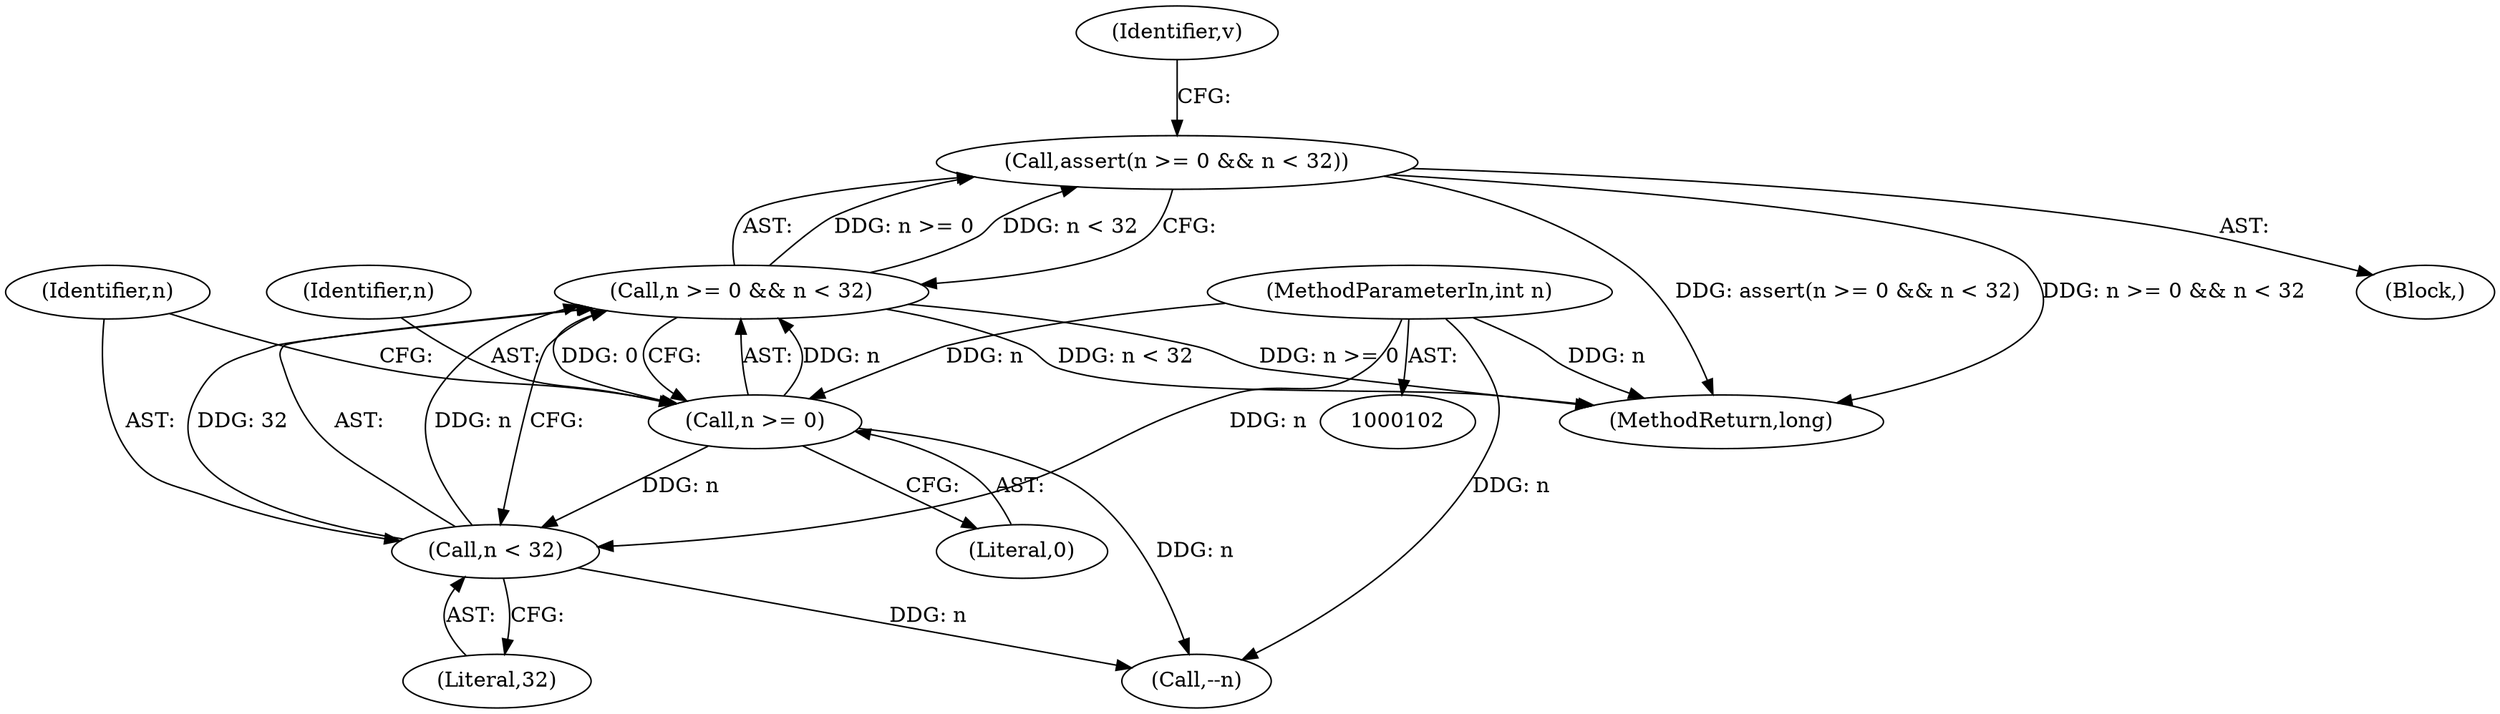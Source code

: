 digraph "1_jasper_1e84674d95353c64e5c4c0e7232ae86fd6ea813b@API" {
"1000108" [label="(Call,assert(n >= 0 && n < 32))"];
"1000109" [label="(Call,n >= 0 && n < 32)"];
"1000110" [label="(Call,n >= 0)"];
"1000104" [label="(MethodParameterIn,int n)"];
"1000113" [label="(Call,n < 32)"];
"1000121" [label="(Call,--n)"];
"1000114" [label="(Identifier,n)"];
"1000105" [label="(Block,)"];
"1000113" [label="(Call,n < 32)"];
"1000104" [label="(MethodParameterIn,int n)"];
"1000109" [label="(Call,n >= 0 && n < 32)"];
"1000108" [label="(Call,assert(n >= 0 && n < 32))"];
"1000110" [label="(Call,n >= 0)"];
"1000112" [label="(Literal,0)"];
"1000117" [label="(Identifier,v)"];
"1000111" [label="(Identifier,n)"];
"1000115" [label="(Literal,32)"];
"1000145" [label="(MethodReturn,long)"];
"1000108" -> "1000105"  [label="AST: "];
"1000108" -> "1000109"  [label="CFG: "];
"1000109" -> "1000108"  [label="AST: "];
"1000117" -> "1000108"  [label="CFG: "];
"1000108" -> "1000145"  [label="DDG: assert(n >= 0 && n < 32)"];
"1000108" -> "1000145"  [label="DDG: n >= 0 && n < 32"];
"1000109" -> "1000108"  [label="DDG: n >= 0"];
"1000109" -> "1000108"  [label="DDG: n < 32"];
"1000109" -> "1000110"  [label="CFG: "];
"1000109" -> "1000113"  [label="CFG: "];
"1000110" -> "1000109"  [label="AST: "];
"1000113" -> "1000109"  [label="AST: "];
"1000109" -> "1000145"  [label="DDG: n < 32"];
"1000109" -> "1000145"  [label="DDG: n >= 0"];
"1000110" -> "1000109"  [label="DDG: n"];
"1000110" -> "1000109"  [label="DDG: 0"];
"1000113" -> "1000109"  [label="DDG: n"];
"1000113" -> "1000109"  [label="DDG: 32"];
"1000110" -> "1000112"  [label="CFG: "];
"1000111" -> "1000110"  [label="AST: "];
"1000112" -> "1000110"  [label="AST: "];
"1000114" -> "1000110"  [label="CFG: "];
"1000104" -> "1000110"  [label="DDG: n"];
"1000110" -> "1000113"  [label="DDG: n"];
"1000110" -> "1000121"  [label="DDG: n"];
"1000104" -> "1000102"  [label="AST: "];
"1000104" -> "1000145"  [label="DDG: n"];
"1000104" -> "1000113"  [label="DDG: n"];
"1000104" -> "1000121"  [label="DDG: n"];
"1000113" -> "1000115"  [label="CFG: "];
"1000114" -> "1000113"  [label="AST: "];
"1000115" -> "1000113"  [label="AST: "];
"1000113" -> "1000121"  [label="DDG: n"];
}
